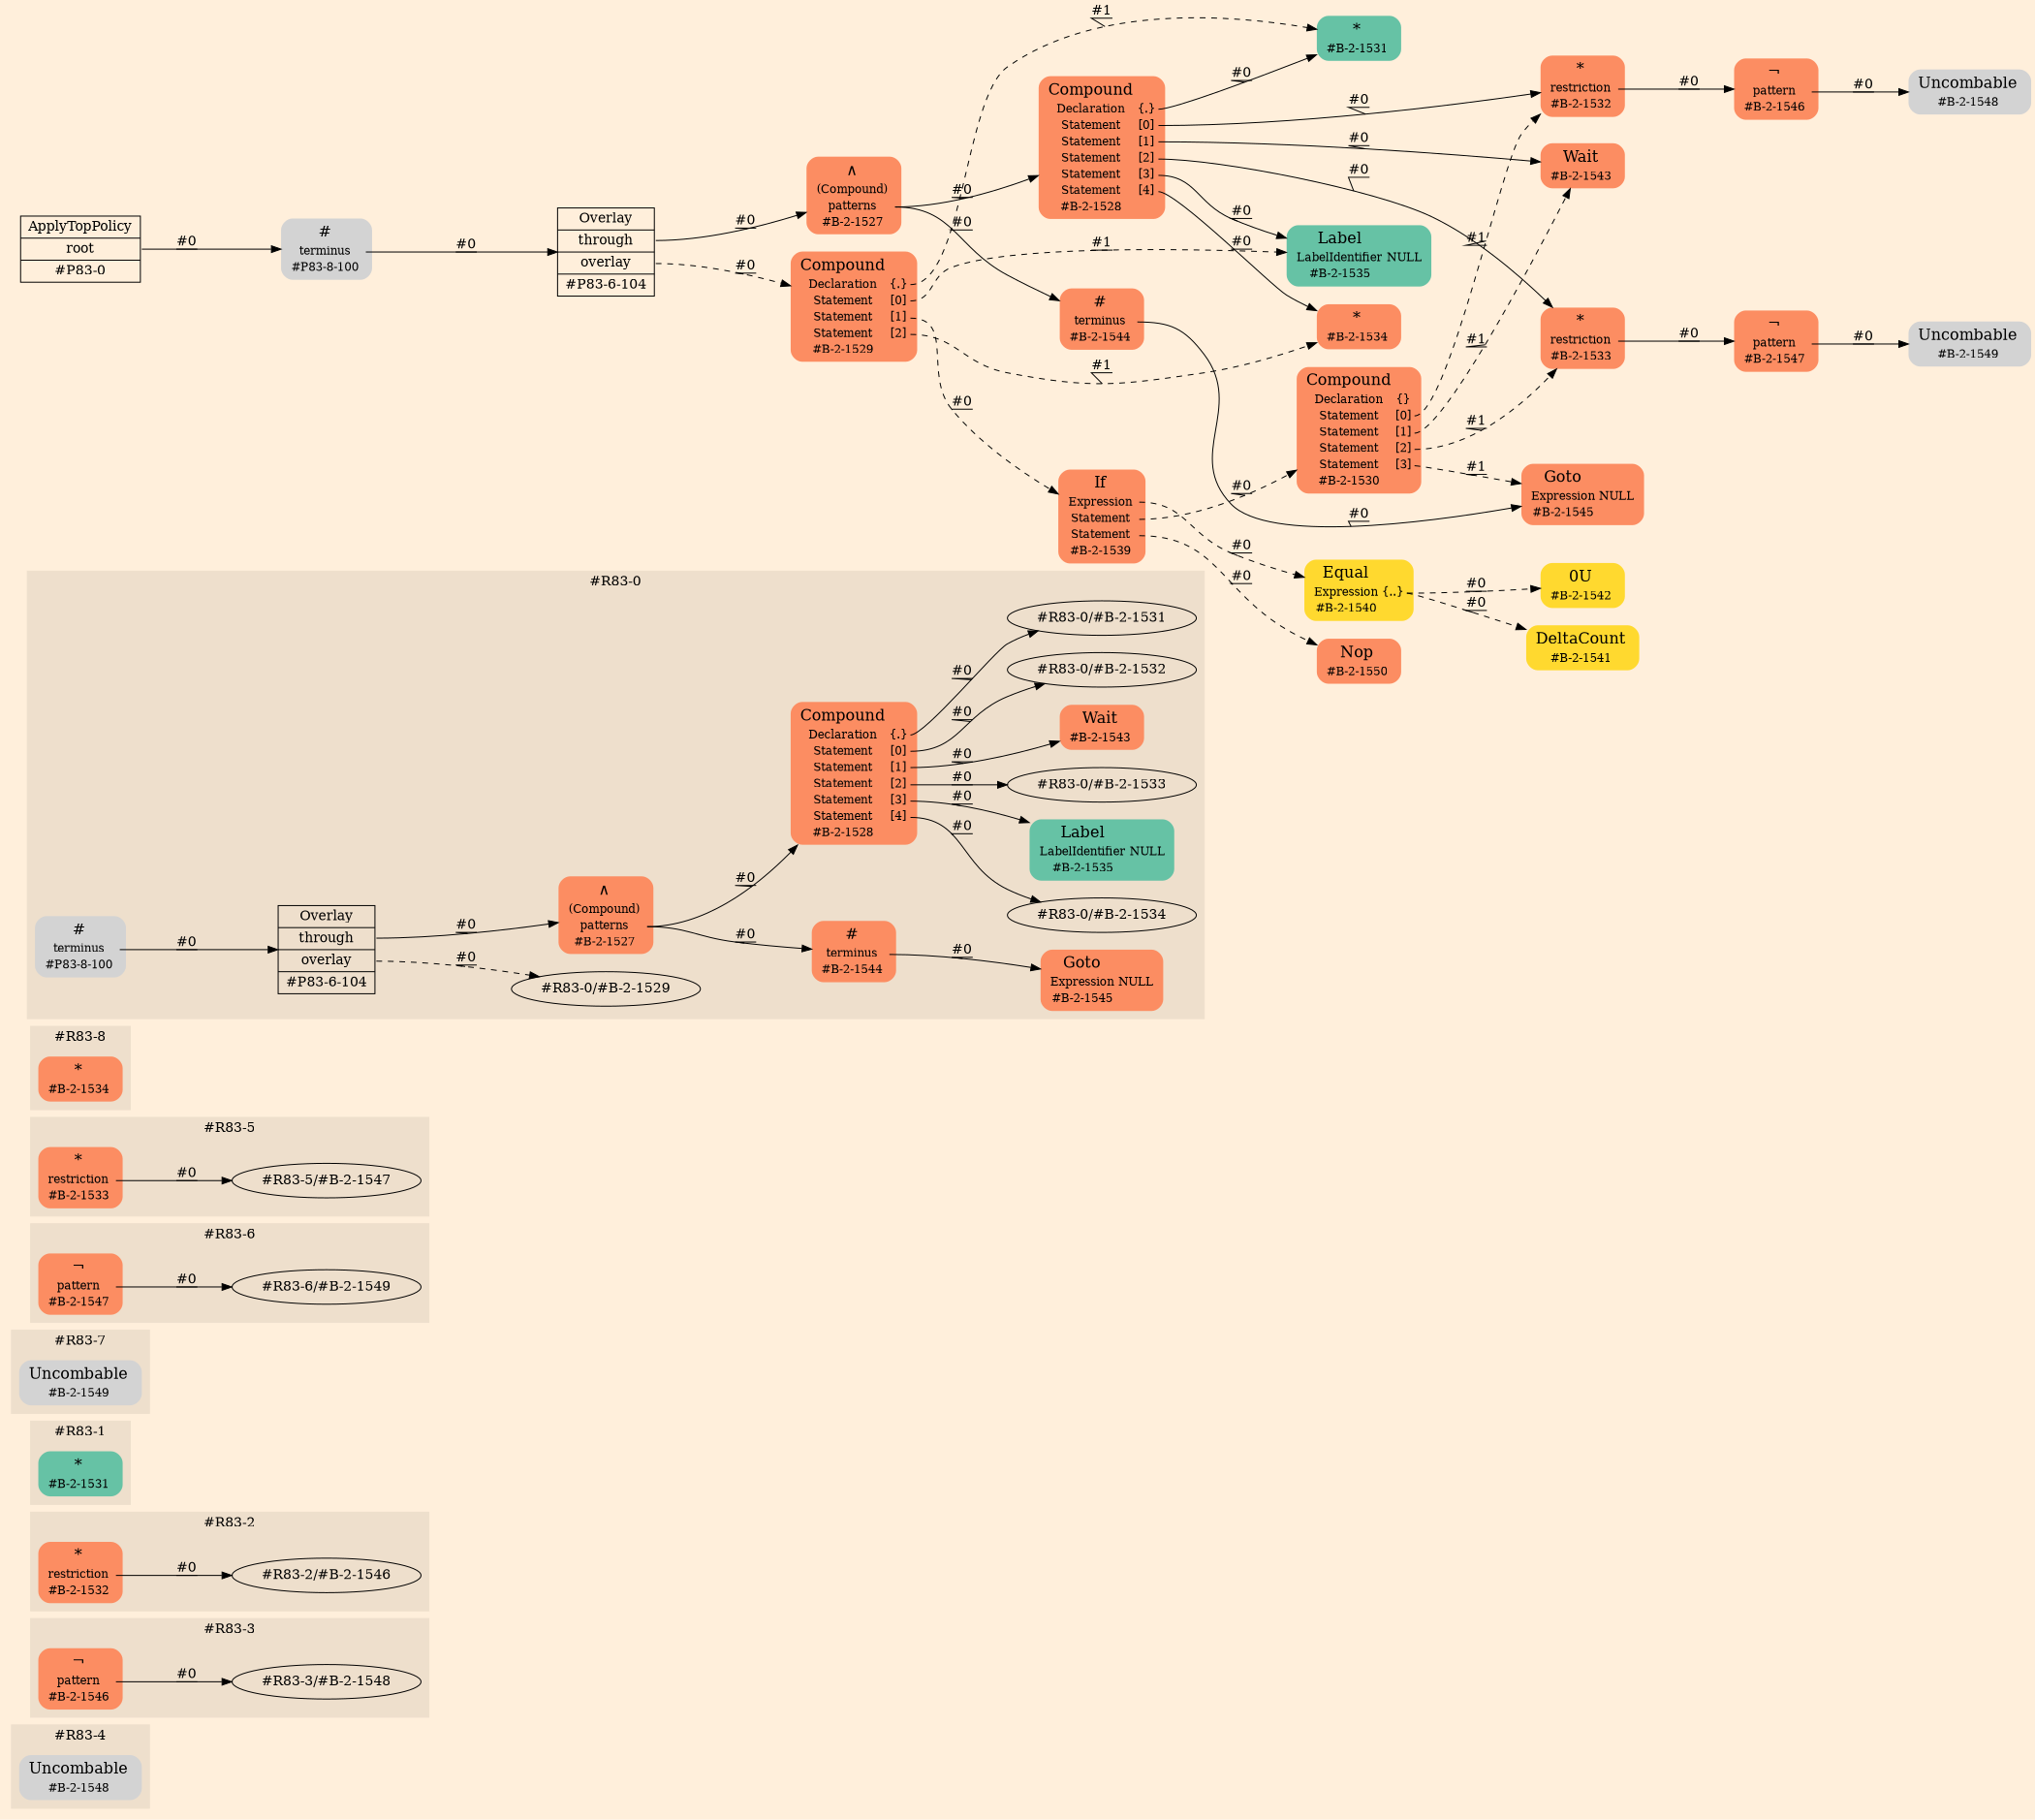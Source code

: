 digraph Inferno {
graph [
rankdir = "LR"
ranksep = 1.0
size = "14,20"
bgcolor = antiquewhite1
color = black
fontcolor = black
];
node [
];
subgraph "cluster#R83-4" {
label = "#R83-4"
style = "filled"
color = antiquewhite2
"#R83-4/#B-2-1548" [
shape = "plaintext"
label = <<TABLE BORDER="0" CELLBORDER="0" CELLSPACING="0">
 <TR>
  <TD><FONT POINT-SIZE="16.0">Uncombable</FONT></TD>
  <TD></TD>
 </TR>
 <TR>
  <TD>#B-2-1548</TD>
  <TD PORT="port0"></TD>
 </TR>
</TABLE>>
style = "rounded,filled"
fontsize = "12"
];
}
subgraph "cluster#R83-3" {
label = "#R83-3"
style = "filled"
color = antiquewhite2
"#R83-3/#B-2-1546" [
shape = "plaintext"
fillcolor = "/set28/2"
label = <<TABLE BORDER="0" CELLBORDER="0" CELLSPACING="0">
 <TR>
  <TD><FONT POINT-SIZE="16.0">¬</FONT></TD>
  <TD></TD>
 </TR>
 <TR>
  <TD>pattern</TD>
  <TD PORT="port0"></TD>
 </TR>
 <TR>
  <TD>#B-2-1546</TD>
  <TD PORT="port1"></TD>
 </TR>
</TABLE>>
style = "rounded,filled"
fontsize = "12"
];
"#R83-3/#B-2-1546":port0 -> "#R83-3/#B-2-1548" [style="solid"
label = "#0"
decorate = true
color = black
fontcolor = black
];
}
subgraph "cluster#R83-2" {
label = "#R83-2"
style = "filled"
color = antiquewhite2
"#R83-2/#B-2-1532" [
shape = "plaintext"
fillcolor = "/set28/2"
label = <<TABLE BORDER="0" CELLBORDER="0" CELLSPACING="0">
 <TR>
  <TD><FONT POINT-SIZE="16.0">*</FONT></TD>
  <TD></TD>
 </TR>
 <TR>
  <TD>restriction</TD>
  <TD PORT="port0"></TD>
 </TR>
 <TR>
  <TD>#B-2-1532</TD>
  <TD PORT="port1"></TD>
 </TR>
</TABLE>>
style = "rounded,filled"
fontsize = "12"
];
"#R83-2/#B-2-1532":port0 -> "#R83-2/#B-2-1546" [style="solid"
label = "#0"
decorate = true
color = black
fontcolor = black
];
}
subgraph "cluster#R83-1" {
label = "#R83-1"
style = "filled"
color = antiquewhite2
"#R83-1/#B-2-1531" [
shape = "plaintext"
fillcolor = "/set28/1"
label = <<TABLE BORDER="0" CELLBORDER="0" CELLSPACING="0">
 <TR>
  <TD><FONT POINT-SIZE="16.0">*</FONT></TD>
  <TD></TD>
 </TR>
 <TR>
  <TD>#B-2-1531</TD>
  <TD PORT="port0"></TD>
 </TR>
</TABLE>>
style = "rounded,filled"
fontsize = "12"
];
}
subgraph "cluster#R83-7" {
label = "#R83-7"
style = "filled"
color = antiquewhite2
"#R83-7/#B-2-1549" [
shape = "plaintext"
label = <<TABLE BORDER="0" CELLBORDER="0" CELLSPACING="0">
 <TR>
  <TD><FONT POINT-SIZE="16.0">Uncombable</FONT></TD>
  <TD></TD>
 </TR>
 <TR>
  <TD>#B-2-1549</TD>
  <TD PORT="port0"></TD>
 </TR>
</TABLE>>
style = "rounded,filled"
fontsize = "12"
];
}
subgraph "cluster#R83-6" {
label = "#R83-6"
style = "filled"
color = antiquewhite2
"#R83-6/#B-2-1547" [
shape = "plaintext"
fillcolor = "/set28/2"
label = <<TABLE BORDER="0" CELLBORDER="0" CELLSPACING="0">
 <TR>
  <TD><FONT POINT-SIZE="16.0">¬</FONT></TD>
  <TD></TD>
 </TR>
 <TR>
  <TD>pattern</TD>
  <TD PORT="port0"></TD>
 </TR>
 <TR>
  <TD>#B-2-1547</TD>
  <TD PORT="port1"></TD>
 </TR>
</TABLE>>
style = "rounded,filled"
fontsize = "12"
];
"#R83-6/#B-2-1547":port0 -> "#R83-6/#B-2-1549" [style="solid"
label = "#0"
decorate = true
color = black
fontcolor = black
];
}
subgraph "cluster#R83-5" {
label = "#R83-5"
style = "filled"
color = antiquewhite2
"#R83-5/#B-2-1533" [
shape = "plaintext"
fillcolor = "/set28/2"
label = <<TABLE BORDER="0" CELLBORDER="0" CELLSPACING="0">
 <TR>
  <TD><FONT POINT-SIZE="16.0">*</FONT></TD>
  <TD></TD>
 </TR>
 <TR>
  <TD>restriction</TD>
  <TD PORT="port0"></TD>
 </TR>
 <TR>
  <TD>#B-2-1533</TD>
  <TD PORT="port1"></TD>
 </TR>
</TABLE>>
style = "rounded,filled"
fontsize = "12"
];
"#R83-5/#B-2-1533":port0 -> "#R83-5/#B-2-1547" [style="solid"
label = "#0"
decorate = true
color = black
fontcolor = black
];
}
subgraph "cluster#R83-8" {
label = "#R83-8"
style = "filled"
color = antiquewhite2
"#R83-8/#B-2-1534" [
shape = "plaintext"
fillcolor = "/set28/2"
label = <<TABLE BORDER="0" CELLBORDER="0" CELLSPACING="0">
 <TR>
  <TD><FONT POINT-SIZE="16.0">*</FONT></TD>
  <TD></TD>
 </TR>
 <TR>
  <TD>#B-2-1534</TD>
  <TD PORT="port0"></TD>
 </TR>
</TABLE>>
style = "rounded,filled"
fontsize = "12"
];
}
subgraph "cluster#R83-0" {
label = "#R83-0"
style = "filled"
color = antiquewhite2
"#R83-0/#B-2-1545" [
shape = "plaintext"
fillcolor = "/set28/2"
label = <<TABLE BORDER="0" CELLBORDER="0" CELLSPACING="0">
 <TR>
  <TD><FONT POINT-SIZE="16.0">Goto</FONT></TD>
  <TD></TD>
 </TR>
 <TR>
  <TD>Expression</TD>
  <TD PORT="port0">NULL</TD>
 </TR>
 <TR>
  <TD>#B-2-1545</TD>
  <TD PORT="port1"></TD>
 </TR>
</TABLE>>
style = "rounded,filled"
fontsize = "12"
];
"#R83-0/#B-2-1544" [
shape = "plaintext"
fillcolor = "/set28/2"
label = <<TABLE BORDER="0" CELLBORDER="0" CELLSPACING="0">
 <TR>
  <TD><FONT POINT-SIZE="16.0">#</FONT></TD>
  <TD></TD>
 </TR>
 <TR>
  <TD>terminus</TD>
  <TD PORT="port0"></TD>
 </TR>
 <TR>
  <TD>#B-2-1544</TD>
  <TD PORT="port1"></TD>
 </TR>
</TABLE>>
style = "rounded,filled"
fontsize = "12"
];
"#R83-0/#P83-6-104" [
shape = "record"
fillcolor = antiquewhite2
label = "<fixed> Overlay | <port0> through | <port1> overlay | <port2> #P83-6-104"
style = "filled"
fontsize = "14"
color = black
fontcolor = black
];
"#R83-0/#P83-8-100" [
shape = "plaintext"
label = <<TABLE BORDER="0" CELLBORDER="0" CELLSPACING="0">
 <TR>
  <TD><FONT POINT-SIZE="16.0">#</FONT></TD>
  <TD></TD>
 </TR>
 <TR>
  <TD>terminus</TD>
  <TD PORT="port0"></TD>
 </TR>
 <TR>
  <TD>#P83-8-100</TD>
  <TD PORT="port1"></TD>
 </TR>
</TABLE>>
style = "rounded,filled"
fontsize = "12"
];
"#R83-0/#B-2-1535" [
shape = "plaintext"
fillcolor = "/set28/1"
label = <<TABLE BORDER="0" CELLBORDER="0" CELLSPACING="0">
 <TR>
  <TD><FONT POINT-SIZE="16.0">Label</FONT></TD>
  <TD></TD>
 </TR>
 <TR>
  <TD>LabelIdentifier</TD>
  <TD PORT="port0">NULL</TD>
 </TR>
 <TR>
  <TD>#B-2-1535</TD>
  <TD PORT="port1"></TD>
 </TR>
</TABLE>>
style = "rounded,filled"
fontsize = "12"
];
"#R83-0/#B-2-1527" [
shape = "plaintext"
fillcolor = "/set28/2"
label = <<TABLE BORDER="0" CELLBORDER="0" CELLSPACING="0">
 <TR>
  <TD><FONT POINT-SIZE="16.0">∧</FONT></TD>
  <TD></TD>
 </TR>
 <TR>
  <TD>(Compound)</TD>
  <TD PORT="port0"></TD>
 </TR>
 <TR>
  <TD>patterns</TD>
  <TD PORT="port1"></TD>
 </TR>
 <TR>
  <TD>#B-2-1527</TD>
  <TD PORT="port2"></TD>
 </TR>
</TABLE>>
style = "rounded,filled"
fontsize = "12"
];
"#R83-0/#B-2-1528" [
shape = "plaintext"
fillcolor = "/set28/2"
label = <<TABLE BORDER="0" CELLBORDER="0" CELLSPACING="0">
 <TR>
  <TD><FONT POINT-SIZE="16.0">Compound</FONT></TD>
  <TD></TD>
 </TR>
 <TR>
  <TD>Declaration</TD>
  <TD PORT="port0">{.}</TD>
 </TR>
 <TR>
  <TD>Statement</TD>
  <TD PORT="port1">[0]</TD>
 </TR>
 <TR>
  <TD>Statement</TD>
  <TD PORT="port2">[1]</TD>
 </TR>
 <TR>
  <TD>Statement</TD>
  <TD PORT="port3">[2]</TD>
 </TR>
 <TR>
  <TD>Statement</TD>
  <TD PORT="port4">[3]</TD>
 </TR>
 <TR>
  <TD>Statement</TD>
  <TD PORT="port5">[4]</TD>
 </TR>
 <TR>
  <TD>#B-2-1528</TD>
  <TD PORT="port6"></TD>
 </TR>
</TABLE>>
style = "rounded,filled"
fontsize = "12"
];
"#R83-0/#B-2-1543" [
shape = "plaintext"
fillcolor = "/set28/2"
label = <<TABLE BORDER="0" CELLBORDER="0" CELLSPACING="0">
 <TR>
  <TD><FONT POINT-SIZE="16.0">Wait</FONT></TD>
  <TD></TD>
 </TR>
 <TR>
  <TD>#B-2-1543</TD>
  <TD PORT="port0"></TD>
 </TR>
</TABLE>>
style = "rounded,filled"
fontsize = "12"
];
"#R83-0/#B-2-1544":port0 -> "#R83-0/#B-2-1545" [style="solid"
label = "#0"
decorate = true
color = black
fontcolor = black
];
"#R83-0/#P83-6-104":port0 -> "#R83-0/#B-2-1527" [style="solid"
label = "#0"
decorate = true
color = black
fontcolor = black
];
"#R83-0/#P83-6-104":port1 -> "#R83-0/#B-2-1529" [style="dashed"
label = "#0"
decorate = true
color = black
fontcolor = black
];
"#R83-0/#P83-8-100":port0 -> "#R83-0/#P83-6-104" [style="solid"
label = "#0"
decorate = true
color = black
fontcolor = black
];
"#R83-0/#B-2-1527":port1 -> "#R83-0/#B-2-1528" [style="solid"
label = "#0"
decorate = true
color = black
fontcolor = black
];
"#R83-0/#B-2-1527":port1 -> "#R83-0/#B-2-1544" [style="solid"
label = "#0"
decorate = true
color = black
fontcolor = black
];
"#R83-0/#B-2-1528":port0 -> "#R83-0/#B-2-1531" [style="solid"
label = "#0"
decorate = true
color = black
fontcolor = black
];
"#R83-0/#B-2-1528":port1 -> "#R83-0/#B-2-1532" [style="solid"
label = "#0"
decorate = true
color = black
fontcolor = black
];
"#R83-0/#B-2-1528":port2 -> "#R83-0/#B-2-1543" [style="solid"
label = "#0"
decorate = true
color = black
fontcolor = black
];
"#R83-0/#B-2-1528":port3 -> "#R83-0/#B-2-1533" [style="solid"
label = "#0"
decorate = true
color = black
fontcolor = black
];
"#R83-0/#B-2-1528":port4 -> "#R83-0/#B-2-1535" [style="solid"
label = "#0"
decorate = true
color = black
fontcolor = black
];
"#R83-0/#B-2-1528":port5 -> "#R83-0/#B-2-1534" [style="solid"
label = "#0"
decorate = true
color = black
fontcolor = black
];
}
"CR#P83-0" [
shape = "record"
fillcolor = antiquewhite1
label = "<fixed> ApplyTopPolicy | <port0> root | <port1> #P83-0"
style = "filled"
fontsize = "14"
color = black
fontcolor = black
];
"#P83-8-100" [
shape = "plaintext"
label = <<TABLE BORDER="0" CELLBORDER="0" CELLSPACING="0">
 <TR>
  <TD><FONT POINT-SIZE="16.0">#</FONT></TD>
  <TD></TD>
 </TR>
 <TR>
  <TD>terminus</TD>
  <TD PORT="port0"></TD>
 </TR>
 <TR>
  <TD>#P83-8-100</TD>
  <TD PORT="port1"></TD>
 </TR>
</TABLE>>
style = "rounded,filled"
fontsize = "12"
];
"#P83-6-104" [
shape = "record"
fillcolor = antiquewhite1
label = "<fixed> Overlay | <port0> through | <port1> overlay | <port2> #P83-6-104"
style = "filled"
fontsize = "14"
color = black
fontcolor = black
];
"#B-2-1527" [
shape = "plaintext"
fillcolor = "/set28/2"
label = <<TABLE BORDER="0" CELLBORDER="0" CELLSPACING="0">
 <TR>
  <TD><FONT POINT-SIZE="16.0">∧</FONT></TD>
  <TD></TD>
 </TR>
 <TR>
  <TD>(Compound)</TD>
  <TD PORT="port0"></TD>
 </TR>
 <TR>
  <TD>patterns</TD>
  <TD PORT="port1"></TD>
 </TR>
 <TR>
  <TD>#B-2-1527</TD>
  <TD PORT="port2"></TD>
 </TR>
</TABLE>>
style = "rounded,filled"
fontsize = "12"
];
"#B-2-1528" [
shape = "plaintext"
fillcolor = "/set28/2"
label = <<TABLE BORDER="0" CELLBORDER="0" CELLSPACING="0">
 <TR>
  <TD><FONT POINT-SIZE="16.0">Compound</FONT></TD>
  <TD></TD>
 </TR>
 <TR>
  <TD>Declaration</TD>
  <TD PORT="port0">{.}</TD>
 </TR>
 <TR>
  <TD>Statement</TD>
  <TD PORT="port1">[0]</TD>
 </TR>
 <TR>
  <TD>Statement</TD>
  <TD PORT="port2">[1]</TD>
 </TR>
 <TR>
  <TD>Statement</TD>
  <TD PORT="port3">[2]</TD>
 </TR>
 <TR>
  <TD>Statement</TD>
  <TD PORT="port4">[3]</TD>
 </TR>
 <TR>
  <TD>Statement</TD>
  <TD PORT="port5">[4]</TD>
 </TR>
 <TR>
  <TD>#B-2-1528</TD>
  <TD PORT="port6"></TD>
 </TR>
</TABLE>>
style = "rounded,filled"
fontsize = "12"
];
"#B-2-1531" [
shape = "plaintext"
fillcolor = "/set28/1"
label = <<TABLE BORDER="0" CELLBORDER="0" CELLSPACING="0">
 <TR>
  <TD><FONT POINT-SIZE="16.0">*</FONT></TD>
  <TD></TD>
 </TR>
 <TR>
  <TD>#B-2-1531</TD>
  <TD PORT="port0"></TD>
 </TR>
</TABLE>>
style = "rounded,filled"
fontsize = "12"
];
"#B-2-1532" [
shape = "plaintext"
fillcolor = "/set28/2"
label = <<TABLE BORDER="0" CELLBORDER="0" CELLSPACING="0">
 <TR>
  <TD><FONT POINT-SIZE="16.0">*</FONT></TD>
  <TD></TD>
 </TR>
 <TR>
  <TD>restriction</TD>
  <TD PORT="port0"></TD>
 </TR>
 <TR>
  <TD>#B-2-1532</TD>
  <TD PORT="port1"></TD>
 </TR>
</TABLE>>
style = "rounded,filled"
fontsize = "12"
];
"#B-2-1546" [
shape = "plaintext"
fillcolor = "/set28/2"
label = <<TABLE BORDER="0" CELLBORDER="0" CELLSPACING="0">
 <TR>
  <TD><FONT POINT-SIZE="16.0">¬</FONT></TD>
  <TD></TD>
 </TR>
 <TR>
  <TD>pattern</TD>
  <TD PORT="port0"></TD>
 </TR>
 <TR>
  <TD>#B-2-1546</TD>
  <TD PORT="port1"></TD>
 </TR>
</TABLE>>
style = "rounded,filled"
fontsize = "12"
];
"#B-2-1548" [
shape = "plaintext"
label = <<TABLE BORDER="0" CELLBORDER="0" CELLSPACING="0">
 <TR>
  <TD><FONT POINT-SIZE="16.0">Uncombable</FONT></TD>
  <TD></TD>
 </TR>
 <TR>
  <TD>#B-2-1548</TD>
  <TD PORT="port0"></TD>
 </TR>
</TABLE>>
style = "rounded,filled"
fontsize = "12"
];
"#B-2-1543" [
shape = "plaintext"
fillcolor = "/set28/2"
label = <<TABLE BORDER="0" CELLBORDER="0" CELLSPACING="0">
 <TR>
  <TD><FONT POINT-SIZE="16.0">Wait</FONT></TD>
  <TD></TD>
 </TR>
 <TR>
  <TD>#B-2-1543</TD>
  <TD PORT="port0"></TD>
 </TR>
</TABLE>>
style = "rounded,filled"
fontsize = "12"
];
"#B-2-1533" [
shape = "plaintext"
fillcolor = "/set28/2"
label = <<TABLE BORDER="0" CELLBORDER="0" CELLSPACING="0">
 <TR>
  <TD><FONT POINT-SIZE="16.0">*</FONT></TD>
  <TD></TD>
 </TR>
 <TR>
  <TD>restriction</TD>
  <TD PORT="port0"></TD>
 </TR>
 <TR>
  <TD>#B-2-1533</TD>
  <TD PORT="port1"></TD>
 </TR>
</TABLE>>
style = "rounded,filled"
fontsize = "12"
];
"#B-2-1547" [
shape = "plaintext"
fillcolor = "/set28/2"
label = <<TABLE BORDER="0" CELLBORDER="0" CELLSPACING="0">
 <TR>
  <TD><FONT POINT-SIZE="16.0">¬</FONT></TD>
  <TD></TD>
 </TR>
 <TR>
  <TD>pattern</TD>
  <TD PORT="port0"></TD>
 </TR>
 <TR>
  <TD>#B-2-1547</TD>
  <TD PORT="port1"></TD>
 </TR>
</TABLE>>
style = "rounded,filled"
fontsize = "12"
];
"#B-2-1549" [
shape = "plaintext"
label = <<TABLE BORDER="0" CELLBORDER="0" CELLSPACING="0">
 <TR>
  <TD><FONT POINT-SIZE="16.0">Uncombable</FONT></TD>
  <TD></TD>
 </TR>
 <TR>
  <TD>#B-2-1549</TD>
  <TD PORT="port0"></TD>
 </TR>
</TABLE>>
style = "rounded,filled"
fontsize = "12"
];
"#B-2-1535" [
shape = "plaintext"
fillcolor = "/set28/1"
label = <<TABLE BORDER="0" CELLBORDER="0" CELLSPACING="0">
 <TR>
  <TD><FONT POINT-SIZE="16.0">Label</FONT></TD>
  <TD></TD>
 </TR>
 <TR>
  <TD>LabelIdentifier</TD>
  <TD PORT="port0">NULL</TD>
 </TR>
 <TR>
  <TD>#B-2-1535</TD>
  <TD PORT="port1"></TD>
 </TR>
</TABLE>>
style = "rounded,filled"
fontsize = "12"
];
"#B-2-1534" [
shape = "plaintext"
fillcolor = "/set28/2"
label = <<TABLE BORDER="0" CELLBORDER="0" CELLSPACING="0">
 <TR>
  <TD><FONT POINT-SIZE="16.0">*</FONT></TD>
  <TD></TD>
 </TR>
 <TR>
  <TD>#B-2-1534</TD>
  <TD PORT="port0"></TD>
 </TR>
</TABLE>>
style = "rounded,filled"
fontsize = "12"
];
"#B-2-1544" [
shape = "plaintext"
fillcolor = "/set28/2"
label = <<TABLE BORDER="0" CELLBORDER="0" CELLSPACING="0">
 <TR>
  <TD><FONT POINT-SIZE="16.0">#</FONT></TD>
  <TD></TD>
 </TR>
 <TR>
  <TD>terminus</TD>
  <TD PORT="port0"></TD>
 </TR>
 <TR>
  <TD>#B-2-1544</TD>
  <TD PORT="port1"></TD>
 </TR>
</TABLE>>
style = "rounded,filled"
fontsize = "12"
];
"#B-2-1545" [
shape = "plaintext"
fillcolor = "/set28/2"
label = <<TABLE BORDER="0" CELLBORDER="0" CELLSPACING="0">
 <TR>
  <TD><FONT POINT-SIZE="16.0">Goto</FONT></TD>
  <TD></TD>
 </TR>
 <TR>
  <TD>Expression</TD>
  <TD PORT="port0">NULL</TD>
 </TR>
 <TR>
  <TD>#B-2-1545</TD>
  <TD PORT="port1"></TD>
 </TR>
</TABLE>>
style = "rounded,filled"
fontsize = "12"
];
"#B-2-1529" [
shape = "plaintext"
fillcolor = "/set28/2"
label = <<TABLE BORDER="0" CELLBORDER="0" CELLSPACING="0">
 <TR>
  <TD><FONT POINT-SIZE="16.0">Compound</FONT></TD>
  <TD></TD>
 </TR>
 <TR>
  <TD>Declaration</TD>
  <TD PORT="port0">{.}</TD>
 </TR>
 <TR>
  <TD>Statement</TD>
  <TD PORT="port1">[0]</TD>
 </TR>
 <TR>
  <TD>Statement</TD>
  <TD PORT="port2">[1]</TD>
 </TR>
 <TR>
  <TD>Statement</TD>
  <TD PORT="port3">[2]</TD>
 </TR>
 <TR>
  <TD>#B-2-1529</TD>
  <TD PORT="port4"></TD>
 </TR>
</TABLE>>
style = "rounded,filled"
fontsize = "12"
];
"#B-2-1539" [
shape = "plaintext"
fillcolor = "/set28/2"
label = <<TABLE BORDER="0" CELLBORDER="0" CELLSPACING="0">
 <TR>
  <TD><FONT POINT-SIZE="16.0">If</FONT></TD>
  <TD></TD>
 </TR>
 <TR>
  <TD>Expression</TD>
  <TD PORT="port0"></TD>
 </TR>
 <TR>
  <TD>Statement</TD>
  <TD PORT="port1"></TD>
 </TR>
 <TR>
  <TD>Statement</TD>
  <TD PORT="port2"></TD>
 </TR>
 <TR>
  <TD>#B-2-1539</TD>
  <TD PORT="port3"></TD>
 </TR>
</TABLE>>
style = "rounded,filled"
fontsize = "12"
];
"#B-2-1540" [
shape = "plaintext"
fillcolor = "/set28/6"
label = <<TABLE BORDER="0" CELLBORDER="0" CELLSPACING="0">
 <TR>
  <TD><FONT POINT-SIZE="16.0">Equal</FONT></TD>
  <TD></TD>
 </TR>
 <TR>
  <TD>Expression</TD>
  <TD PORT="port0">{..}</TD>
 </TR>
 <TR>
  <TD>#B-2-1540</TD>
  <TD PORT="port1"></TD>
 </TR>
</TABLE>>
style = "rounded,filled"
fontsize = "12"
];
"#B-2-1541" [
shape = "plaintext"
fillcolor = "/set28/6"
label = <<TABLE BORDER="0" CELLBORDER="0" CELLSPACING="0">
 <TR>
  <TD><FONT POINT-SIZE="16.0">DeltaCount</FONT></TD>
  <TD></TD>
 </TR>
 <TR>
  <TD>#B-2-1541</TD>
  <TD PORT="port0"></TD>
 </TR>
</TABLE>>
style = "rounded,filled"
fontsize = "12"
];
"#B-2-1542" [
shape = "plaintext"
fillcolor = "/set28/6"
label = <<TABLE BORDER="0" CELLBORDER="0" CELLSPACING="0">
 <TR>
  <TD><FONT POINT-SIZE="16.0">0U</FONT></TD>
  <TD></TD>
 </TR>
 <TR>
  <TD>#B-2-1542</TD>
  <TD PORT="port0"></TD>
 </TR>
</TABLE>>
style = "rounded,filled"
fontsize = "12"
];
"#B-2-1530" [
shape = "plaintext"
fillcolor = "/set28/2"
label = <<TABLE BORDER="0" CELLBORDER="0" CELLSPACING="0">
 <TR>
  <TD><FONT POINT-SIZE="16.0">Compound</FONT></TD>
  <TD></TD>
 </TR>
 <TR>
  <TD>Declaration</TD>
  <TD PORT="port0">{}</TD>
 </TR>
 <TR>
  <TD>Statement</TD>
  <TD PORT="port1">[0]</TD>
 </TR>
 <TR>
  <TD>Statement</TD>
  <TD PORT="port2">[1]</TD>
 </TR>
 <TR>
  <TD>Statement</TD>
  <TD PORT="port3">[2]</TD>
 </TR>
 <TR>
  <TD>Statement</TD>
  <TD PORT="port4">[3]</TD>
 </TR>
 <TR>
  <TD>#B-2-1530</TD>
  <TD PORT="port5"></TD>
 </TR>
</TABLE>>
style = "rounded,filled"
fontsize = "12"
];
"#B-2-1550" [
shape = "plaintext"
fillcolor = "/set28/2"
label = <<TABLE BORDER="0" CELLBORDER="0" CELLSPACING="0">
 <TR>
  <TD><FONT POINT-SIZE="16.0">Nop</FONT></TD>
  <TD></TD>
 </TR>
 <TR>
  <TD>#B-2-1550</TD>
  <TD PORT="port0"></TD>
 </TR>
</TABLE>>
style = "rounded,filled"
fontsize = "12"
];
"CR#P83-0":port0 -> "#P83-8-100" [style="solid"
label = "#0"
decorate = true
color = black
fontcolor = black
];
"#P83-8-100":port0 -> "#P83-6-104" [style="solid"
label = "#0"
decorate = true
color = black
fontcolor = black
];
"#P83-6-104":port0 -> "#B-2-1527" [style="solid"
label = "#0"
decorate = true
color = black
fontcolor = black
];
"#P83-6-104":port1 -> "#B-2-1529" [style="dashed"
label = "#0"
decorate = true
color = black
fontcolor = black
];
"#B-2-1527":port1 -> "#B-2-1528" [style="solid"
label = "#0"
decorate = true
color = black
fontcolor = black
];
"#B-2-1527":port1 -> "#B-2-1544" [style="solid"
label = "#0"
decorate = true
color = black
fontcolor = black
];
"#B-2-1528":port0 -> "#B-2-1531" [style="solid"
label = "#0"
decorate = true
color = black
fontcolor = black
];
"#B-2-1528":port1 -> "#B-2-1532" [style="solid"
label = "#0"
decorate = true
color = black
fontcolor = black
];
"#B-2-1528":port2 -> "#B-2-1543" [style="solid"
label = "#0"
decorate = true
color = black
fontcolor = black
];
"#B-2-1528":port3 -> "#B-2-1533" [style="solid"
label = "#0"
decorate = true
color = black
fontcolor = black
];
"#B-2-1528":port4 -> "#B-2-1535" [style="solid"
label = "#0"
decorate = true
color = black
fontcolor = black
];
"#B-2-1528":port5 -> "#B-2-1534" [style="solid"
label = "#0"
decorate = true
color = black
fontcolor = black
];
"#B-2-1532":port0 -> "#B-2-1546" [style="solid"
label = "#0"
decorate = true
color = black
fontcolor = black
];
"#B-2-1546":port0 -> "#B-2-1548" [style="solid"
label = "#0"
decorate = true
color = black
fontcolor = black
];
"#B-2-1533":port0 -> "#B-2-1547" [style="solid"
label = "#0"
decorate = true
color = black
fontcolor = black
];
"#B-2-1547":port0 -> "#B-2-1549" [style="solid"
label = "#0"
decorate = true
color = black
fontcolor = black
];
"#B-2-1544":port0 -> "#B-2-1545" [style="solid"
label = "#0"
decorate = true
color = black
fontcolor = black
];
"#B-2-1529":port0 -> "#B-2-1531" [style="dashed"
label = "#1"
decorate = true
color = black
fontcolor = black
];
"#B-2-1529":port1 -> "#B-2-1535" [style="dashed"
label = "#1"
decorate = true
color = black
fontcolor = black
];
"#B-2-1529":port2 -> "#B-2-1539" [style="dashed"
label = "#0"
decorate = true
color = black
fontcolor = black
];
"#B-2-1529":port3 -> "#B-2-1534" [style="dashed"
label = "#1"
decorate = true
color = black
fontcolor = black
];
"#B-2-1539":port0 -> "#B-2-1540" [style="dashed"
label = "#0"
decorate = true
color = black
fontcolor = black
];
"#B-2-1539":port1 -> "#B-2-1530" [style="dashed"
label = "#0"
decorate = true
color = black
fontcolor = black
];
"#B-2-1539":port2 -> "#B-2-1550" [style="dashed"
label = "#0"
decorate = true
color = black
fontcolor = black
];
"#B-2-1540":port0 -> "#B-2-1541" [style="dashed"
label = "#0"
decorate = true
color = black
fontcolor = black
];
"#B-2-1540":port0 -> "#B-2-1542" [style="dashed"
label = "#0"
decorate = true
color = black
fontcolor = black
];
"#B-2-1530":port1 -> "#B-2-1532" [style="dashed"
label = "#1"
decorate = true
color = black
fontcolor = black
];
"#B-2-1530":port2 -> "#B-2-1543" [style="dashed"
label = "#1"
decorate = true
color = black
fontcolor = black
];
"#B-2-1530":port3 -> "#B-2-1533" [style="dashed"
label = "#1"
decorate = true
color = black
fontcolor = black
];
"#B-2-1530":port4 -> "#B-2-1545" [style="dashed"
label = "#1"
decorate = true
color = black
fontcolor = black
];
}
